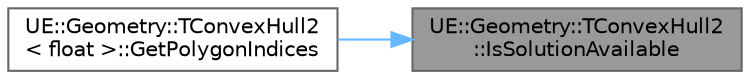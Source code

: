 digraph "UE::Geometry::TConvexHull2::IsSolutionAvailable"
{
 // INTERACTIVE_SVG=YES
 // LATEX_PDF_SIZE
  bgcolor="transparent";
  edge [fontname=Helvetica,fontsize=10,labelfontname=Helvetica,labelfontsize=10];
  node [fontname=Helvetica,fontsize=10,shape=box,height=0.2,width=0.4];
  rankdir="RL";
  Node1 [id="Node000001",label="UE::Geometry::TConvexHull2\l::IsSolutionAvailable",height=0.2,width=0.4,color="gray40", fillcolor="grey60", style="filled", fontcolor="black",tooltip=" "];
  Node1 -> Node2 [id="edge1_Node000001_Node000002",dir="back",color="steelblue1",style="solid",tooltip=" "];
  Node2 [id="Node000002",label="UE::Geometry::TConvexHull2\l\< float \>::GetPolygonIndices",height=0.2,width=0.4,color="grey40", fillcolor="white", style="filled",URL="$d9/da8/classUE_1_1Geometry_1_1TConvexHull2.html#a091f116179cc057e517826b1351f8947",tooltip=" "];
}
